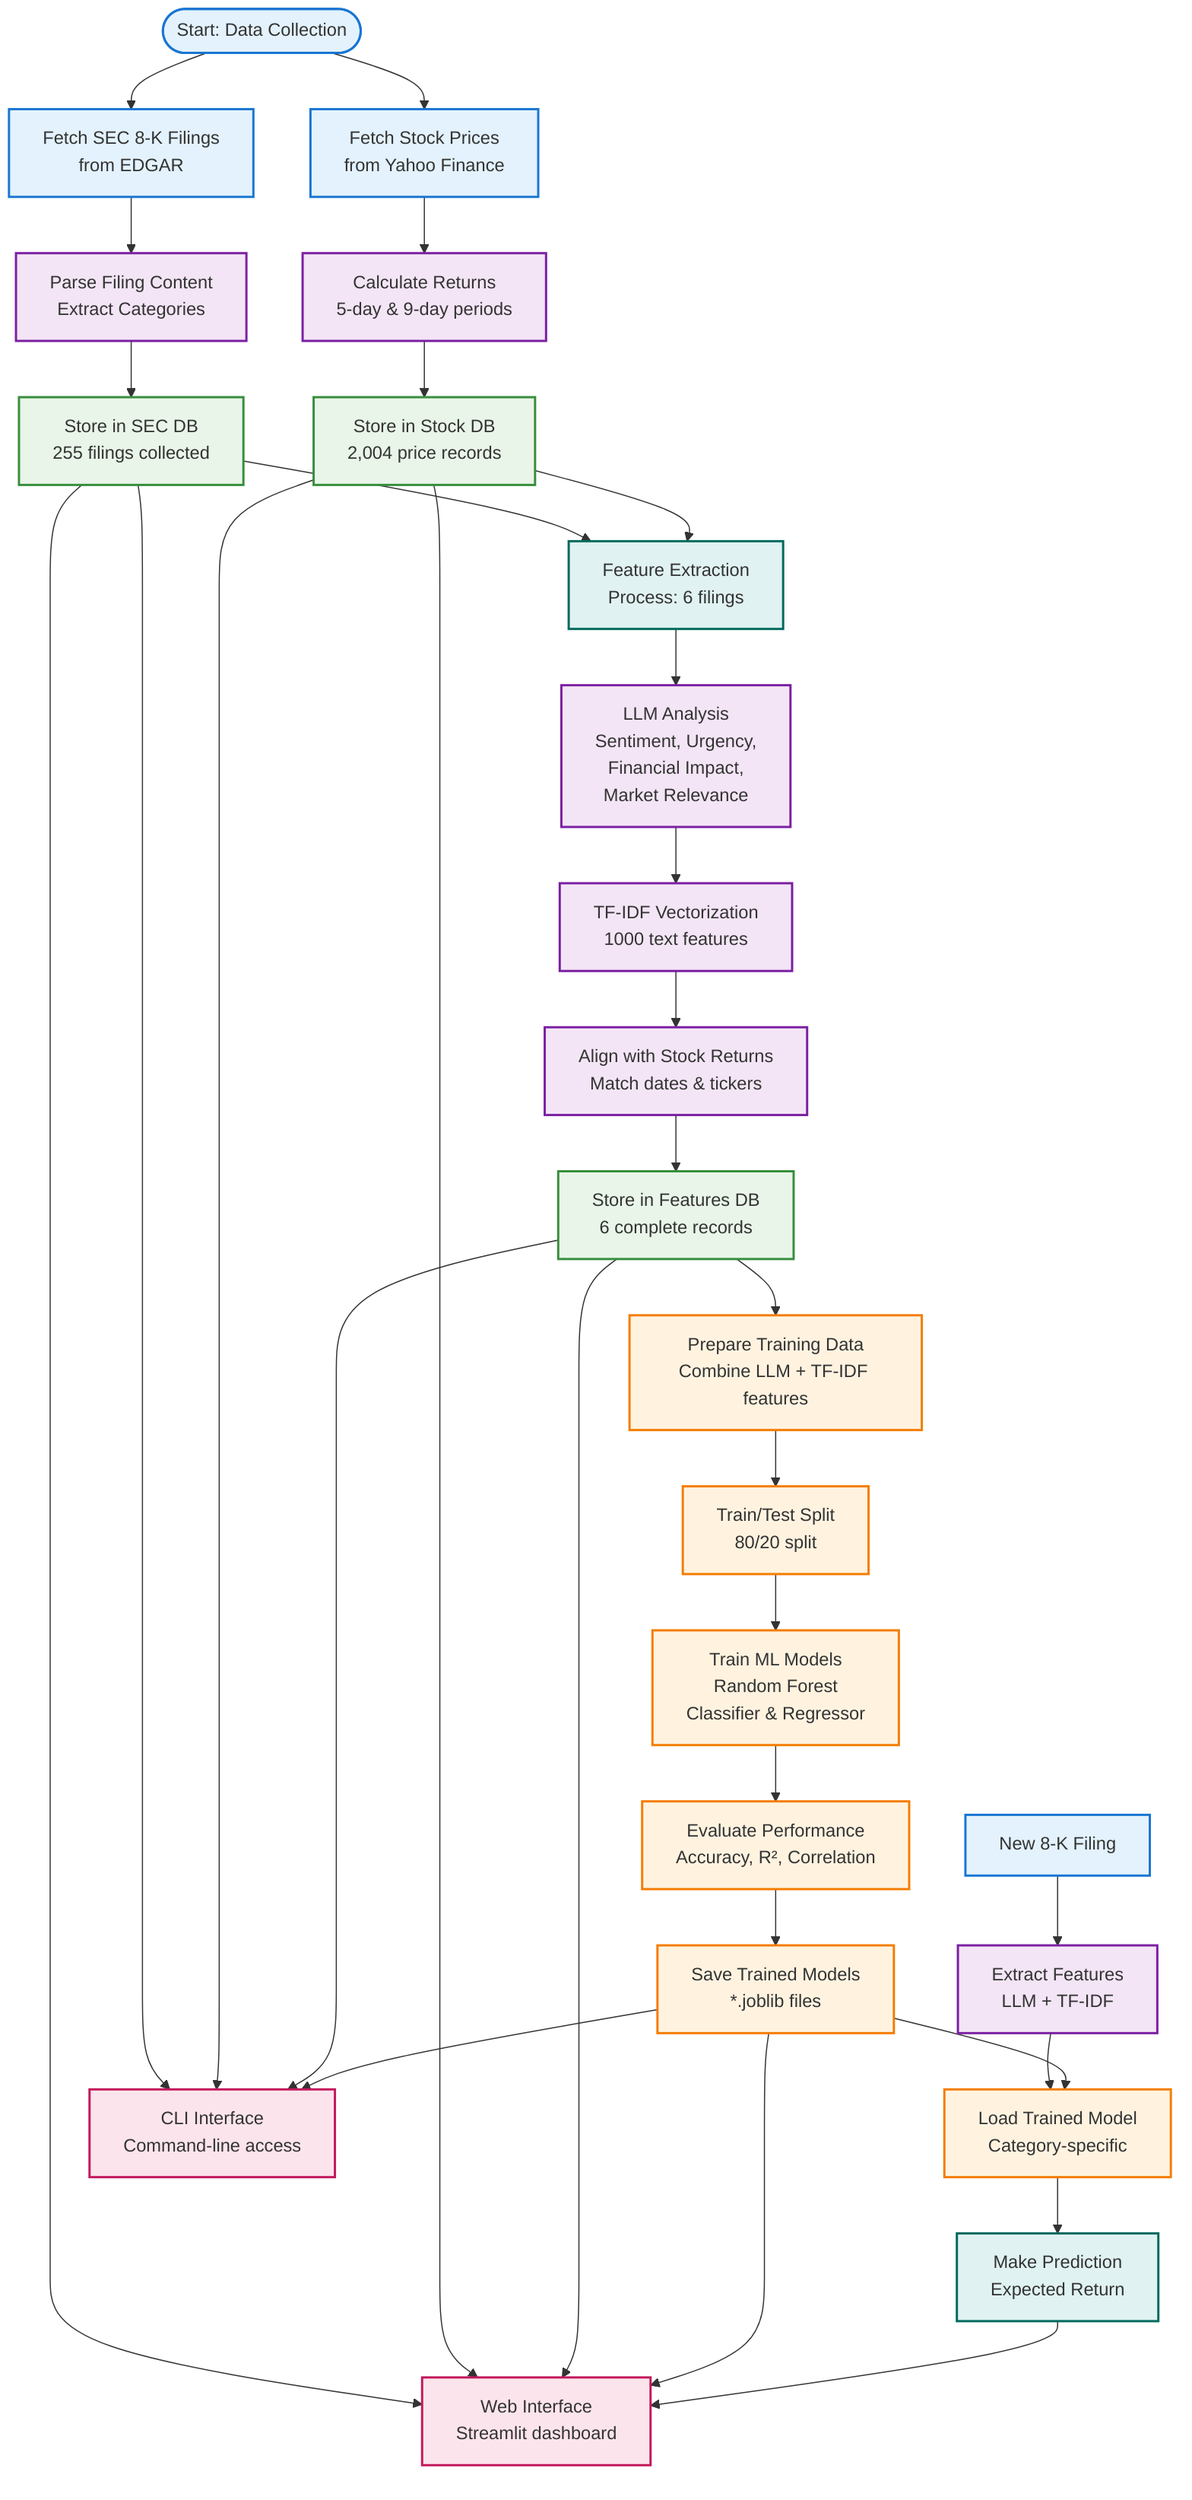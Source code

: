 flowchart TD
    %% Input Data
    START([Start: Data Collection])
    
    %% SEC Data Pipeline
    SEC_FETCH[Fetch SEC 8-K Filings<br/>from EDGAR]
    SEC_PARSE[Parse Filing Content<br/>Extract Categories]
    SEC_STORE[Store in SEC DB<br/>255 filings collected]
    
    %% Stock Data Pipeline
    STOCK_FETCH[Fetch Stock Prices<br/>from Yahoo Finance]
    STOCK_CALC[Calculate Returns<br/>5-day & 9-day periods]
    STOCK_STORE[Store in Stock DB<br/>2,004 price records]
    
    %% Feature Engineering
    FEATURE_START[Feature Extraction<br/>Process: 6 filings]
    LLM_ANALYSIS[LLM Analysis<br/>Sentiment, Urgency,<br/>Financial Impact,<br/>Market Relevance]
    TFIDF_EXTRACT[TF-IDF Vectorization<br/>1000 text features]
    TARGET_ALIGN[Align with Stock Returns<br/>Match dates & tickers]
    FEATURE_STORE[Store in Features DB<br/>6 complete records]
    
    %% Model Training
    MODEL_PREP[Prepare Training Data<br/>Combine LLM + TF-IDF features]
    MODEL_SPLIT[Train/Test Split<br/>80/20 split]
    MODEL_TRAIN[Train ML Models<br/>Random Forest<br/>Classifier & Regressor]
    MODEL_EVAL[Evaluate Performance<br/>Accuracy, R², Correlation]
    MODEL_SAVE[Save Trained Models<br/>*.joblib files]
    
    %% Prediction Pipeline
    NEW_FILING[New 8-K Filing]
    EXTRACT_FEAT[Extract Features<br/>LLM + TF-IDF]
    LOAD_MODEL[Load Trained Model<br/>Category-specific]
    PREDICT[Make Prediction<br/>Expected Return]
    
    %% User Interfaces
    CLI_ACCESS[CLI Interface<br/>Command-line access]
    WEB_ACCESS[Web Interface<br/>Streamlit dashboard]
    
    %% Flow Connections
    START --> SEC_FETCH
    START --> STOCK_FETCH
    
    SEC_FETCH --> SEC_PARSE
    SEC_PARSE --> SEC_STORE
    
    STOCK_FETCH --> STOCK_CALC
    STOCK_CALC --> STOCK_STORE
    
    SEC_STORE --> FEATURE_START
    STOCK_STORE --> FEATURE_START
    
    FEATURE_START --> LLM_ANALYSIS
    LLM_ANALYSIS --> TFIDF_EXTRACT
    TFIDF_EXTRACT --> TARGET_ALIGN
    TARGET_ALIGN --> FEATURE_STORE
    
    FEATURE_STORE --> MODEL_PREP
    MODEL_PREP --> MODEL_SPLIT
    MODEL_SPLIT --> MODEL_TRAIN
    MODEL_TRAIN --> MODEL_EVAL
    MODEL_EVAL --> MODEL_SAVE
    
    %% Prediction Flow
    NEW_FILING --> EXTRACT_FEAT
    EXTRACT_FEAT --> LOAD_MODEL
    MODEL_SAVE --> LOAD_MODEL
    LOAD_MODEL --> PREDICT
    
    %% Interface Access
    SEC_STORE --> CLI_ACCESS
    STOCK_STORE --> CLI_ACCESS
    FEATURE_STORE --> CLI_ACCESS
    MODEL_SAVE --> CLI_ACCESS
    
    SEC_STORE --> WEB_ACCESS
    STOCK_STORE --> WEB_ACCESS
    FEATURE_STORE --> WEB_ACCESS
    MODEL_SAVE --> WEB_ACCESS
    PREDICT --> WEB_ACCESS
    
    %% Styling
    classDef input fill:#e3f2fd,stroke:#1976d2,stroke-width:2px
    classDef process fill:#f3e5f5,stroke:#7b1fa2,stroke-width:2px
    classDef storage fill:#e8f5e8,stroke:#388e3c,stroke-width:2px
    classDef model fill:#fff3e0,stroke:#f57c00,stroke-width:2px
    classDef interface fill:#fce4ec,stroke:#c2185b,stroke-width:2px
    classDef prediction fill:#e0f2f1,stroke:#00695c,stroke-width:2px
    
    class START,SEC_FETCH,STOCK_FETCH,NEW_FILING input
    class SEC_PARSE,STOCK_CALC,LLM_ANALYSIS,TFIDF_EXTRACT,TARGET_ALIGN,EXTRACT_FEAT process
    class SEC_STORE,STOCK_STORE,FEATURE_STORE storage
    class MODEL_PREP,MODEL_SPLIT,MODEL_TRAIN,MODEL_EVAL,MODEL_SAVE,LOAD_MODEL model
    class CLI_ACCESS,WEB_ACCESS interface
    class FEATURE_START,PREDICT prediction